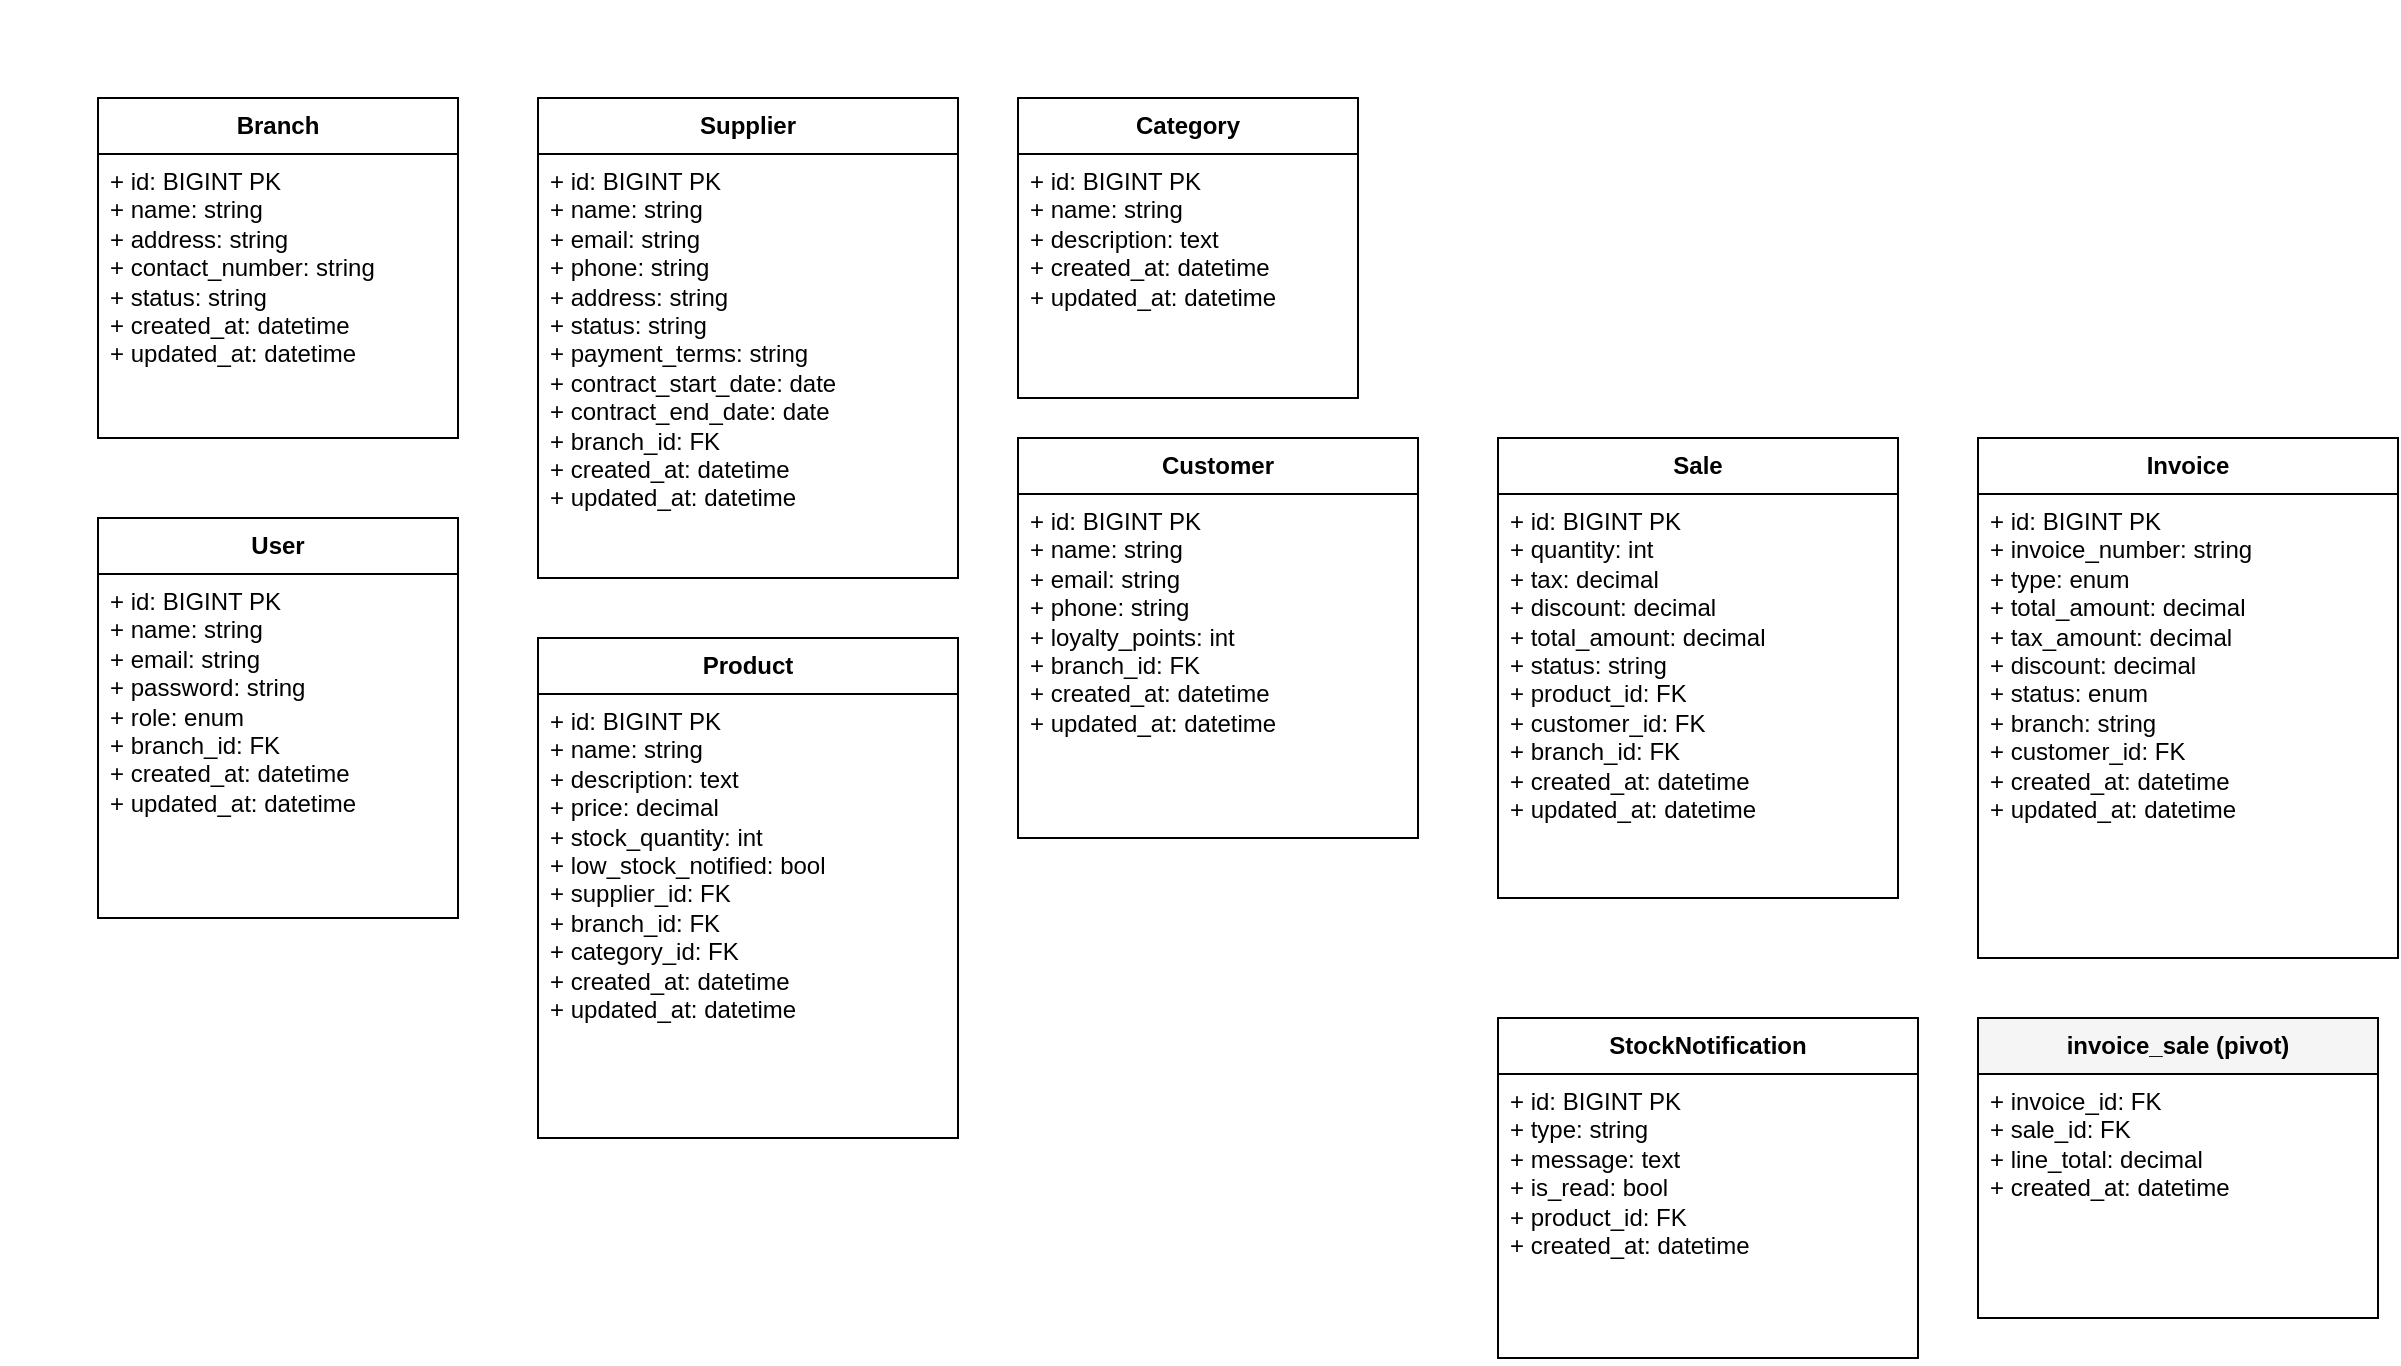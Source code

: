 <mxfile version="22.0.0" type="device">
    <!-- Page 1: Class Diagram -->
    <diagram id="IMS_CLASSES" name="Class Diagram">
        <mxGraphModel dx="1920" dy="1080" grid="1" gridSize="10" guides="1" tooltips="1" connect="1" arrows="1" fold="1" page="1" pageScale="1" pageWidth="1920" pageHeight="1080" math="0" shadow="0">
            <root>
                <mxCell id="0"/>
                <mxCell id="1" parent="0"/>
                <!-- Branch -->
                <mxCell id="cls_branch" value="Branch" style="swimlane;fontStyle=1;align=center;verticalAlign=top;childLayout=stackLayout;startSize=28;horizontal=1;whiteSpace=wrap;html=1;" vertex="1" parent="1">
                    <mxGeometry x="40" y="40" width="180" height="170" as="geometry"/>
                </mxCell>
                <mxCell id="cls_branch_fields" value="+ id: BIGINT PK&lt;div&gt;+ name: string&lt;/div&gt;&lt;div&gt;+ address: string&lt;/div&gt;&lt;div&gt;+ contact_number: string&lt;/div&gt;&lt;div&gt;+ status: string&lt;/div&gt;&lt;div&gt;+ created_at: datetime&lt;/div&gt;&lt;div&gt;+ updated_at: datetime&lt;/div&gt;" style="text;strokeColor=none;fillColor=none;align=left;verticalAlign=top;spacingLeft=4;overflow=hidden;whiteSpace=wrap;html=1;" vertex="1" parent="cls_branch">
                    <mxGeometry y="28" width="180" height="142" as="geometry"/>
                </mxCell>
                <!-- User -->
                <mxCell id="cls_user" value="User" style="swimlane;fontStyle=1;align=center;verticalAlign=top;childLayout=stackLayout;startSize=28;horizontal=1;whiteSpace=wrap;html=1;" vertex="1" parent="1">
                    <mxGeometry x="40" y="250" width="180" height="200" as="geometry"/>
                </mxCell>
                <mxCell id="cls_user_fields" value="+ id: BIGINT PK&lt;div&gt;+ name: string&lt;/div&gt;&lt;div&gt;+ email: string&lt;/div&gt;&lt;div&gt;+ password: string&lt;/div&gt;&lt;div&gt;+ role: enum&lt;/div&gt;&lt;div&gt;+ branch_id: FK&lt;/div&gt;&lt;div&gt;+ created_at: datetime&lt;/div&gt;&lt;div&gt;+ updated_at: datetime&lt;/div&gt;" style="text;strokeColor=none;fillColor=none;align=left;verticalAlign=top;spacingLeft=4;overflow=hidden;whiteSpace=wrap;html=1;" vertex="1" parent="cls_user">
                    <mxGeometry y="28" width="180" height="172" as="geometry"/>
                </mxCell>
                <!-- Supplier -->
                <mxCell id="cls_supplier" value="Supplier" style="swimlane;fontStyle=1;align=center;verticalAlign=top;childLayout=stackLayout;startSize=28;horizontal=1;whiteSpace=wrap;html=1;" vertex="1" parent="1">
                    <mxGeometry x="260" y="40" width="210" height="240" as="geometry"/>
                </mxCell>
                <mxCell id="cls_supplier_fields" value="+ id: BIGINT PK&lt;div&gt;+ name: string&lt;/div&gt;&lt;div&gt;+ email: string&lt;/div&gt;&lt;div&gt;+ phone: string&lt;/div&gt;&lt;div&gt;+ address: string&lt;/div&gt;&lt;div&gt;+ status: string&lt;/div&gt;&lt;div&gt;+ payment_terms: string&lt;/div&gt;&lt;div&gt;+ contract_start_date: date&lt;/div&gt;&lt;div&gt;+ contract_end_date: date&lt;/div&gt;&lt;div&gt;+ branch_id: FK&lt;/div&gt;&lt;div&gt;+ created_at: datetime&lt;/div&gt;&lt;div&gt;+ updated_at: datetime&lt;/div&gt;" style="text;strokeColor=none;fillColor=none;align=left;verticalAlign=top;spacingLeft=4;overflow=hidden;whiteSpace=wrap;html=1;" vertex="1" parent="cls_supplier">
                    <mxGeometry y="28" width="210" height="212" as="geometry"/>
                </mxCell>
                <!-- Category -->
                <mxCell id="cls_category" value="Category" style="swimlane;fontStyle=1;align=center;verticalAlign=top;childLayout=stackLayout;startSize=28;horizontal=1;whiteSpace=wrap;html=1;" vertex="1" parent="1">
                    <mxGeometry x="500" y="40" width="170" height="150" as="geometry"/>
                </mxCell>
                <mxCell id="cls_category_fields" value="+ id: BIGINT PK&lt;div&gt;+ name: string&lt;/div&gt;&lt;div&gt;+ description: text&lt;/div&gt;&lt;div&gt;+ created_at: datetime&lt;/div&gt;&lt;div&gt;+ updated_at: datetime&lt;/div&gt;" style="text;strokeColor=none;fillColor=none;align=left;verticalAlign=top;spacingLeft=4;overflow=hidden;whiteSpace=wrap;html=1;" vertex="1" parent="cls_category">
                    <mxGeometry y="28" width="170" height="122" as="geometry"/>
                </mxCell>
                <!-- Product -->
                <mxCell id="cls_product" value="Product" style="swimlane;fontStyle=1;align=center;verticalAlign=top;childLayout=stackLayout;startSize=28;horizontal=1;whiteSpace=wrap;html=1;" vertex="1" parent="1">
                    <mxGeometry x="260" y="310" width="210" height="250" as="geometry"/>
                </mxCell>
                <mxCell id="cls_product_fields" value="+ id: BIGINT PK&lt;div&gt;+ name: string&lt;/div&gt;&lt;div&gt;+ description: text&lt;/div&gt;&lt;div&gt;+ price: decimal&lt;/div&gt;&lt;div&gt;+ stock_quantity: int&lt;/div&gt;&lt;div&gt;+ low_stock_notified: bool&lt;/div&gt;&lt;div&gt;+ supplier_id: FK&lt;/div&gt;&lt;div&gt;+ branch_id: FK&lt;/div&gt;&lt;div&gt;+ category_id: FK&lt;/div&gt;&lt;div&gt;+ created_at: datetime&lt;/div&gt;&lt;div&gt;+ updated_at: datetime&lt;/div&gt;" style="text;strokeColor=none;fillColor=none;align=left;verticalAlign=top;spacingLeft=4;overflow=hidden;whiteSpace=wrap;html=1;" vertex="1" parent="cls_product">
                    <mxGeometry y="28" width="210" height="222" as="geometry"/>
                </mxCell>
                <!-- Customer -->
                <mxCell id="cls_customer" value="Customer" style="swimlane;fontStyle=1;align=center;verticalAlign=top;childLayout=stackLayout;startSize=28;horizontal=1;whiteSpace=wrap;html=1;" vertex="1" parent="1">
                    <mxGeometry x="500" y="210" width="200" height="200" as="geometry"/>
                </mxCell>
                <mxCell id="cls_customer_fields" value="+ id: BIGINT PK&lt;div&gt;+ name: string&lt;/div&gt;&lt;div&gt;+ email: string&lt;/div&gt;&lt;div&gt;+ phone: string&lt;/div&gt;&lt;div&gt;+ loyalty_points: int&lt;/div&gt;&lt;div&gt;+ branch_id: FK&lt;/div&gt;&lt;div&gt;+ created_at: datetime&lt;/div&gt;&lt;div&gt;+ updated_at: datetime&lt;/div&gt;" style="text;strokeColor=none;fillColor=none;align=left;verticalAlign=top;spacingLeft=4;overflow=hidden;whiteSpace=wrap;html=1;" vertex="1" parent="cls_customer">
                    <mxGeometry y="28" width="200" height="172" as="geometry"/>
                </mxCell>
                <!-- Sale -->
                <mxCell id="cls_sale" value="Sale" style="swimlane;fontStyle=1;align=center;verticalAlign=top;childLayout=stackLayout;startSize=28;horizontal=1;whiteSpace=wrap;html=1;" vertex="1" parent="1">
                    <mxGeometry x="740" y="210" width="200" height="230" as="geometry"/>
                </mxCell>
                <mxCell id="cls_sale_fields" value="+ id: BIGINT PK&lt;div&gt;+ quantity: int&lt;/div&gt;&lt;div&gt;+ tax: decimal&lt;/div&gt;&lt;div&gt;+ discount: decimal&lt;/div&gt;&lt;div&gt;+ total_amount: decimal&lt;/div&gt;&lt;div&gt;+ status: string&lt;/div&gt;&lt;div&gt;+ product_id: FK&lt;/div&gt;&lt;div&gt;+ customer_id: FK&lt;/div&gt;&lt;div&gt;+ branch_id: FK&lt;/div&gt;&lt;div&gt;+ created_at: datetime&lt;/div&gt;&lt;div&gt;+ updated_at: datetime&lt;/div&gt;" style="text;strokeColor=none;fillColor=none;align=left;verticalAlign=top;spacingLeft=4;overflow=hidden;whiteSpace=wrap;html=1;" vertex="1" parent="cls_sale">
                    <mxGeometry y="28" width="200" height="202" as="geometry"/>
                </mxCell>
                <!-- Invoice -->
                <mxCell id="cls_invoice" value="Invoice" style="swimlane;fontStyle=1;align=center;verticalAlign=top;childLayout=stackLayout;startSize=28;horizontal=1;whiteSpace=wrap;html=1;" vertex="1" parent="1">
                    <mxGeometry x="980" y="210" width="210" height="260" as="geometry"/>
                </mxCell>
                <mxCell id="cls_invoice_fields" value="+ id: BIGINT PK&lt;div&gt;+ invoice_number: string&lt;/div&gt;&lt;div&gt;+ type: enum&lt;/div&gt;&lt;div&gt;+ total_amount: decimal&lt;/div&gt;&lt;div&gt;+ tax_amount: decimal&lt;/div&gt;&lt;div&gt;+ discount: decimal&lt;/div&gt;&lt;div&gt;+ status: enum&lt;/div&gt;&lt;div&gt;+ branch: string&lt;/div&gt;&lt;div&gt;+ customer_id: FK&lt;/div&gt;&lt;div&gt;+ created_at: datetime&lt;/div&gt;&lt;div&gt;+ updated_at: datetime&lt;/div&gt;" style="text;strokeColor=none;fillColor=none;align=left;verticalAlign=top;spacingLeft=4;overflow=hidden;whiteSpace=wrap;html=1;" vertex="1" parent="cls_invoice">
                    <mxGeometry y="28" width="210" height="232" as="geometry"/>
                </mxCell>
                <!-- Pivot invoice_sale -->
                <mxCell id="cls_invoice_sale" value="invoice_sale (pivot)" style="swimlane;fontStyle=1;align=center;verticalAlign=top;childLayout=stackLayout;startSize=28;horizontal=1;whiteSpace=wrap;html=1;fillColor=#f5f5f5;" vertex="1" parent="1">
                    <mxGeometry x="980" y="500" width="200" height="150" as="geometry"/>
                </mxCell>
                <mxCell id="cls_invoice_sale_fields" value="+ invoice_id: FK&lt;div&gt;+ sale_id: FK&lt;/div&gt;&lt;div&gt;+ line_total: decimal&lt;/div&gt;&lt;div&gt;+ created_at: datetime&lt;/div&gt;" style="text;strokeColor=none;fillColor=none;align=left;verticalAlign=top;spacingLeft=4;overflow=hidden;whiteSpace=wrap;html=1;" vertex="1" parent="cls_invoice_sale">
                    <mxGeometry y="28" width="200" height="122" as="geometry"/>
                </mxCell>
                <!-- StockNotification -->
                <mxCell id="cls_stock_notification" value="StockNotification" style="swimlane;fontStyle=1;align=center;verticalAlign=top;childLayout=stackLayout;startSize=28;horizontal=1;whiteSpace=wrap;html=1;" vertex="1" parent="1">
                    <mxGeometry x="740" y="500" width="210" height="170" as="geometry"/>
                </mxCell>
                <mxCell id="cls_stock_notification_fields" value="+ id: BIGINT PK&lt;div&gt;+ type: string&lt;/div&gt;&lt;div&gt;+ message: text&lt;/div&gt;&lt;div&gt;+ is_read: bool&lt;/div&gt;&lt;div&gt;+ product_id: FK&lt;/div&gt;&lt;div&gt;+ created_at: datetime&lt;/div&gt;" style="text;strokeColor=none;fillColor=none;align=left;verticalAlign=top;spacingLeft=4;overflow=hidden;whiteSpace=wrap;html=1;" vertex="1" parent="cls_stock_notification">
                    <mxGeometry y="28" width="210" height="142" as="geometry"/>
                </mxCell>
                <!-- Relationships (composition/association) -->
                <mxCell id="rel_branch_users" edge="1" parent="1" source="cls_branch" target="cls_user" style="endArrow=block;startArrow=diamondThin;startFill=0;"/>
                <mxCell id="rel_branch_suppliers" edge="1" parent="1" source="cls_branch" target="cls_supplier" style="endArrow=block;startArrow=diamondThin;startFill=0;"/>
                <mxCell id="rel_branch_products" edge="1" parent="1" source="cls_branch" target="cls_product" style="endArrow=block;startArrow=diamondThin;startFill=0;"/>
                <mxCell id="rel_branch_customers" edge="1" parent="1" source="cls_branch" target="cls_customer" style="endArrow=block;startArrow=diamondThin;startFill=0;"/>
                <mxCell id="rel_branch_sales" edge="1" parent="1" source="cls_branch" target="cls_sale" style="endArrow=block;startArrow=diamondThin;startFill=0;"/>
                <mxCell id="rel_supplier_products" edge="1" parent="1" source="cls_supplier" target="cls_product" style="endArrow=block;"/>
                <mxCell id="rel_category_products" edge="1" parent="1" source="cls_category" target="cls_product" style="endArrow=block;"/>
                <mxCell id="rel_customer_sales" edge="1" parent="1" source="cls_customer" target="cls_sale" style="endArrow=block;"/>
                <mxCell id="rel_product_sales" edge="1" parent="1" source="cls_product" target="cls_sale" style="endArrow=block;"/>
                <mxCell id="rel_customer_invoices" edge="1" parent="1" source="cls_customer" target="cls_invoice" style="endArrow=block;"/>
                <mxCell id="rel_sale_invoice_pivot" edge="1" parent="1" source="cls_sale" target="cls_invoice_sale" style="dashed=1;endArrow=open;"/>
                <mxCell id="rel_invoice_invoice_pivot" edge="1" parent="1" source="cls_invoice" target="cls_invoice_sale" style="dashed=1;endArrow=open;"/>
                <mxCell id="rel_product_notifications" edge="1" parent="1" source="cls_product" target="cls_stock_notification" style="endArrow=block;"/>
            </root>
        </mxGraphModel>
    </diagram>
    <!-- Page 2: Use Case Diagram -->
    <diagram id="IMS_USE_CASES" name="Use Case Diagram">
        <mxGraphModel dx="1920" dy="1080" grid="1" gridSize="10" guides="1" tooltips="1" connect="1" arrows="1" fold="1" page="1" pageScale="1" pageWidth="1920" pageHeight="1080" math="0" shadow="0">
            <root>
                <mxCell id="uc0"/>
                <mxCell id="uc1" parent="uc0"/>
                <!-- Actors -->
                <mxCell id="actor_admin" value="Admin" style="shape=umlActor;verticalLabelPosition=bottom;verticalAlign=top;html=1;" vertex="1" parent="uc1">
                    <mxGeometry x="80" y="80" width="40" height="80" as="geometry"/>
                </mxCell>
                <mxCell id="actor_cashier" value="Cashier" style="shape=umlActor;verticalLabelPosition=bottom;verticalAlign=top;html=1;" vertex="1" parent="uc1">
                    <mxGeometry x="80" y="320" width="40" height="80" as="geometry"/>
                </mxCell>
                <!-- System boundary -->
                <mxCell id="system_boundary" value="IMS" style="swimlane;align=center;verticalAlign=top;childLayout=stackLayout;horizontal=1;startSize=24;rounded=1;html=1;" vertex="1" parent="uc1">
                    <mxGeometry x="260" y="40" width="1180" height="700" as="geometry"/>
                </mxCell>
                <!-- Use Cases -->
                <mxCell id="uc_manage_products" value="Manage Products" style="ellipse;whiteSpace=wrap;html=1;" vertex="1" parent="system_boundary">
                    <mxGeometry x="60" y="60" width="180" height="60" as="geometry"/>
                </mxCell>
                <mxCell id="uc_manage_categories" value="Manage Categories" style="ellipse;whiteSpace=wrap;html=1;" vertex="1" parent="system_boundary">
                    <mxGeometry x="60" y="150" width="180" height="60" as="geometry"/>
                </mxCell>
                <mxCell id="uc_manage_suppliers" value="Manage Suppliers" style="ellipse;whiteSpace=wrap;html=1;" vertex="1" parent="system_boundary">
                    <mxGeometry x="60" y="240" width="180" height="60" as="geometry"/>
                </mxCell>
                <mxCell id="uc_manage_customers" value="Manage Customers" style="ellipse;whiteSpace=wrap;html=1;" vertex="1" parent="system_boundary">
                    <mxGeometry x="60" y="330" width="180" height="60" as="geometry"/>
                </mxCell>
                <mxCell id="uc_view_dashboard" value="View Dashboard" style="ellipse;whiteSpace=wrap;html=1;" vertex="1" parent="system_boundary">
                    <mxGeometry x="340" y="60" width="180" height="60" as="geometry"/>
                </mxCell>
                <mxCell id="uc_create_sale" value="Create Sale" style="ellipse;whiteSpace=wrap;html=1;" vertex="1" parent="system_boundary">
                    <mxGeometry x="340" y="150" width="180" height="60" as="geometry"/>
                </mxCell>
                <mxCell id="uc_generate_invoice" value="Generate Invoice" style="ellipse;whiteSpace=wrap;html=1;" vertex="1" parent="system_boundary">
                    <mxGeometry x="340" y="240" width="180" height="60" as="geometry"/>
                </mxCell>
                <mxCell id="uc_update_invoice_status" value="Update Invoice Status" style="ellipse;whiteSpace=wrap;html=1;" vertex="1" parent="system_boundary">
                    <mxGeometry x="340" y="330" width="180" height="60" as="geometry"/>
                </mxCell>
                <mxCell id="uc_print_invoice" value="Print Invoice" style="ellipse;whiteSpace=wrap;html=1;" vertex="1" parent="system_boundary">
                    <mxGeometry x="340" y="420" width="180" height="60" as="geometry"/>
                </mxCell>
                <mxCell id="uc_authenticate" value="Authenticate (Login/Logout)" style="ellipse;whiteSpace=wrap;html=1;" vertex="1" parent="system_boundary">
                    <mxGeometry x="640" y="60" width="220" height="60" as="geometry"/>
                </mxCell>
                <mxCell id="uc_manage_users" value="Manage Users &amp; Roles" style="ellipse;whiteSpace=wrap;html=1;" vertex="1" parent="system_boundary">
                    <mxGeometry x="640" y="150" width="220" height="60" as="geometry"/>
                </mxCell>
                <mxCell id="uc_view_reports" value="View Branch Reports" style="ellipse;whiteSpace=wrap;html=1;" vertex="1" parent="system_boundary">
                    <mxGeometry x="640" y="240" width="220" height="60" as="geometry"/>
                </mxCell>
                <mxCell id="uc_receive_notifications" value="Receive Low Stock Notifications" style="ellipse;whiteSpace=wrap;html=1;" vertex="1" parent="system_boundary">
                    <mxGeometry x="640" y="330" width="260" height="60" as="geometry"/>
                </mxCell>
                <!-- Associations -->
                <mxCell id="edge_admin_manage_products" edge="1" parent="uc1" source="actor_admin" target="uc_manage_products" style="endArrow=block;"/>
                <mxCell id="edge_admin_manage_categories" edge="1" parent="uc1" source="actor_admin" target="uc_manage_categories" style="endArrow=block;"/>
                <mxCell id="edge_admin_manage_suppliers" edge="1" parent="uc1" source="actor_admin" target="uc_manage_suppliers" style="endArrow=block;"/>
                <mxCell id="edge_admin_manage_customers" edge="1" parent="uc1" source="actor_admin" target="uc_manage_customers" style="endArrow=block;"/>
                <mxCell id="edge_admin_view_dashboard" edge="1" parent="uc1" source="actor_admin" target="uc_view_dashboard" style="endArrow=block;"/>
                <mxCell id="edge_admin_manage_users" edge="1" parent="uc1" source="actor_admin" target="uc_manage_users" style="endArrow=block;"/>
                <mxCell id="edge_admin_view_reports" edge="1" parent="uc1" source="actor_admin" target="uc_view_reports" style="endArrow=block;"/>
                <mxCell id="edge_admin_receive_notifications" edge="1" parent="uc1" source="actor_admin" target="uc_receive_notifications" style="endArrow=block;"/>
                <mxCell id="edge_admin_authenticate" edge="1" parent="uc1" source="actor_admin" target="uc_authenticate" style="endArrow=block;"/>
                <mxCell id="edge_cashier_view_dashboard" edge="1" parent="uc1" source="actor_cashier" target="uc_view_dashboard" style="endArrow=block;"/>
                <mxCell id="edge_cashier_create_sale" edge="1" parent="uc1" source="actor_cashier" target="uc_create_sale" style="endArrow=block;"/>
                <mxCell id="edge_cashier_generate_invoice" edge="1" parent="uc1" source="actor_cashier" target="uc_generate_invoice" style="endArrow=block;"/>
                <mxCell id="edge_cashier_update_invoice_status" edge="1" parent="uc1" source="actor_cashier" target="uc_update_invoice_status" style="endArrow=block;"/>
                <mxCell id="edge_cashier_print_invoice" edge="1" parent="uc1" source="actor_cashier" target="uc_print_invoice" style="endArrow=block;"/>
                <mxCell id="edge_cashier_receive_notifications" edge="1" parent="uc1" source="actor_cashier" target="uc_receive_notifications" style="endArrow=block;"/>
                <mxCell id="edge_cashier_authenticate" edge="1" parent="uc1" source="actor_cashier" target="uc_authenticate" style="endArrow=block;"/>
                <!-- Include / Extend (dashed) -->
                <mxCell id="edge_include_sale_invoice" edge="1" parent="uc1" source="uc_create_sale" target="uc_generate_invoice" style="dashed=1;endArrow=open;labelBackgroundColor=#ffffff;" value="&lt;&lt;include&gt;&gt;"/>
                <mxCell id="edge_extend_generate_print" edge="1" parent="uc1" source="uc_print_invoice" target="uc_generate_invoice" style="dashed=1;endArrow=open;labelBackgroundColor=#ffffff;" value="&lt;&lt;extend&gt;&gt;"/>
            </root>
        </mxGraphModel>
    </diagram>
</mxfile>
